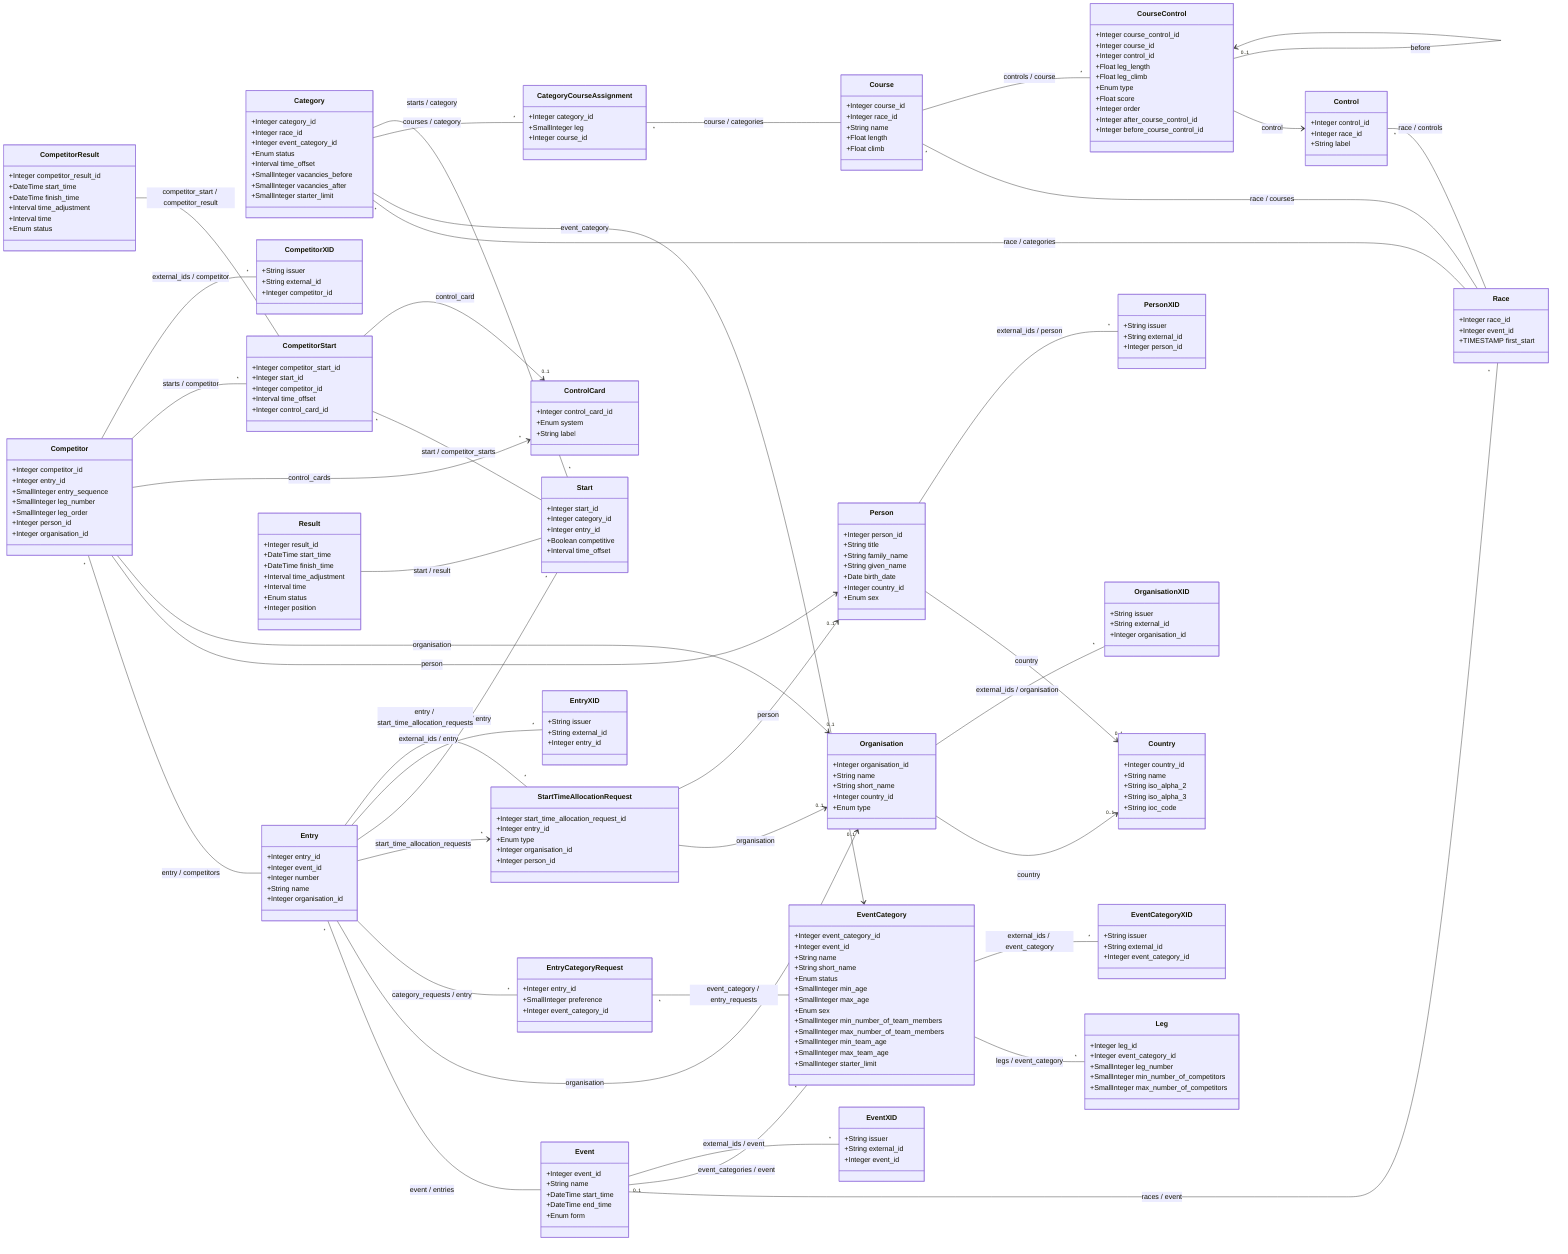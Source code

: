 %%{init: { class: { useMaxWidth: false }}}%%
classDiagram
    direction LR
    class Category {
        +Integer category_id
        +Integer race_id
        +Integer event_category_id
        +Enum status
        +Interval time_offset
        +SmallInteger vacancies_before
        +SmallInteger vacancies_after
        +SmallInteger starter_limit
    }
    Category "*" -- "" Race : race / categories
    Category --> "" EventCategory : event_category
    Category "" -- "*" CategoryCourseAssignment : courses / category
    Category "" -- "*" Start : starts / category
    class CategoryCourseAssignment {
        +Integer category_id
        +SmallInteger leg
        +Integer course_id
    }
    CategoryCourseAssignment "*" -- "" Course : course / categories
    class Competitor {
        +Integer competitor_id
        +Integer entry_id
        +SmallInteger entry_sequence
        +SmallInteger leg_number
        +SmallInteger leg_order
        +Integer person_id
        +Integer organisation_id
    }
    Competitor "*" -- "" Entry : entry / competitors
    Competitor --> "" Person : person
    Competitor --> "0..1" Organisation : organisation
    Competitor --> "*" ControlCard : control_cards
    Competitor "" -- "*" CompetitorStart : starts / competitor
    Competitor "" -- "*" CompetitorXID : external_ids / competitor
    class CompetitorResult {
        +Integer competitor_result_id
        +DateTime start_time
        +DateTime finish_time
        +Interval time_adjustment
        +Interval time
        +Enum status
    }
    CompetitorResult "" -- "" CompetitorStart : competitor_start / competitor_result
    class CompetitorStart {
        +Integer competitor_start_id
        +Integer start_id
        +Integer competitor_id
        +Interval time_offset
        +Integer control_card_id
    }
    CompetitorStart "*" -- "" Start : start / competitor_starts
    CompetitorStart --> "0..1" ControlCard : control_card
    class CompetitorXID {
        +String issuer
        +String external_id
        +Integer competitor_id
    }
    class Control {
        +Integer control_id
        +Integer race_id
        +String label
    }
    Control "*" -- "" Race : race / controls
    class ControlCard {
        +Integer control_card_id
        +Enum system
        +String label
    }
    class Country {
        +Integer country_id
        +String name
        +String iso_alpha_2
        +String iso_alpha_3
        +String ioc_code
    }
    class Course {
        +Integer course_id
        +Integer race_id
        +String name
        +Float length
        +Float climb
    }
    Course "*" -- "" Race : race / courses
    Course "" -- "*" CourseControl : controls / course
    class CourseControl {
        +Integer course_control_id
        +Integer course_id
        +Integer control_id
        +Float leg_length
        +Float leg_climb
        +Enum type
        +Float score
        +Integer order
        +Integer after_course_control_id
        +Integer before_course_control_id
    }
    CourseControl --> "" Control : control
    CourseControl --> "0..1" CourseControl : after
    CourseControl --> "0..1" CourseControl : before
    class Entry {
        +Integer entry_id
        +Integer event_id
        +Integer number
        +String name
        +Integer organisation_id
    }
    Entry "*" -- "" Event : event / entries
    Entry --> "0..1" Organisation : organisation
    Entry "" -- "*" EntryCategoryRequest : category_requests / entry
    Entry --> "*" StartTimeAllocationRequest : start_time_allocation_requests
    Entry "" -- "*" Start : starts / entry
    Entry "" -- "*" EntryXID : external_ids / entry
    class EntryCategoryRequest {
        +Integer entry_id
        +SmallInteger preference
        +Integer event_category_id
    }
    EntryCategoryRequest "*" -- "" EventCategory : event_category / entry_requests
    class EntryXID {
        +String issuer
        +String external_id
        +Integer entry_id
    }
    class Event {
        +Integer event_id
        +String name
        +DateTime start_time
        +DateTime end_time
        +Enum form
    }
    Event "" -- "*" Race : races / event
    Event "0..1" -- "*" EventCategory : event_categories / event
    Event "" -- "*" EventXID : external_ids / event
    class EventCategory {
        +Integer event_category_id
        +Integer event_id
        +String name
        +String short_name
        +Enum status
        +SmallInteger min_age
        +SmallInteger max_age
        +Enum sex
        +SmallInteger min_number_of_team_members
        +SmallInteger max_number_of_team_members
        +SmallInteger min_team_age
        +SmallInteger max_team_age
        +SmallInteger starter_limit
    }
    EventCategory "" -- "*" Leg : legs / event_category
    EventCategory "" -- "*" EventCategoryXID : external_ids / event_category
    class EventCategoryXID {
        +String issuer
        +String external_id
        +Integer event_category_id
    }
    class EventXID {
        +String issuer
        +String external_id
        +Integer event_id
    }
    class Leg {
        +Integer leg_id
        +Integer event_category_id
        +SmallInteger leg_number
        +SmallInteger min_number_of_competitors
        +SmallInteger max_number_of_competitors
    }
    class Organisation {
        +Integer organisation_id
        +String name
        +String short_name
        +Integer country_id
        +Enum type
    }
    Organisation --> "0..1" Country : country
    Organisation "" -- "*" OrganisationXID : external_ids / organisation
    class OrganisationXID {
        +String issuer
        +String external_id
        +Integer organisation_id
    }
    class Person {
        +Integer person_id
        +String title
        +String family_name
        +String given_name
        +Date birth_date
        +Integer country_id
        +Enum sex
    }
    Person --> "0..1" Country : country
    Person "" -- "*" PersonXID : external_ids / person
    class PersonXID {
        +String issuer
        +String external_id
        +Integer person_id
    }
    class Race {
        +Integer race_id
        +Integer event_id
        +TIMESTAMP first_start
    }
    class Result {
        +Integer result_id
        +DateTime start_time
        +DateTime finish_time
        +Interval time_adjustment
        +Interval time
        +Enum status
        +Integer position
    }
    Result "" -- "" Start : start / result
    class Start {
        +Integer start_id
        +Integer category_id
        +Integer entry_id
        +Boolean competitive
        +Interval time_offset
    }
    class StartTimeAllocationRequest {
        +Integer start_time_allocation_request_id
        +Integer entry_id
        +Enum type
        +Integer organisation_id
        +Integer person_id
    }
    StartTimeAllocationRequest "*" -- "" Entry : entry / start_time_allocation_requests
    StartTimeAllocationRequest --> "0..1" Organisation : organisation
    StartTimeAllocationRequest --> "0..1" Person : person